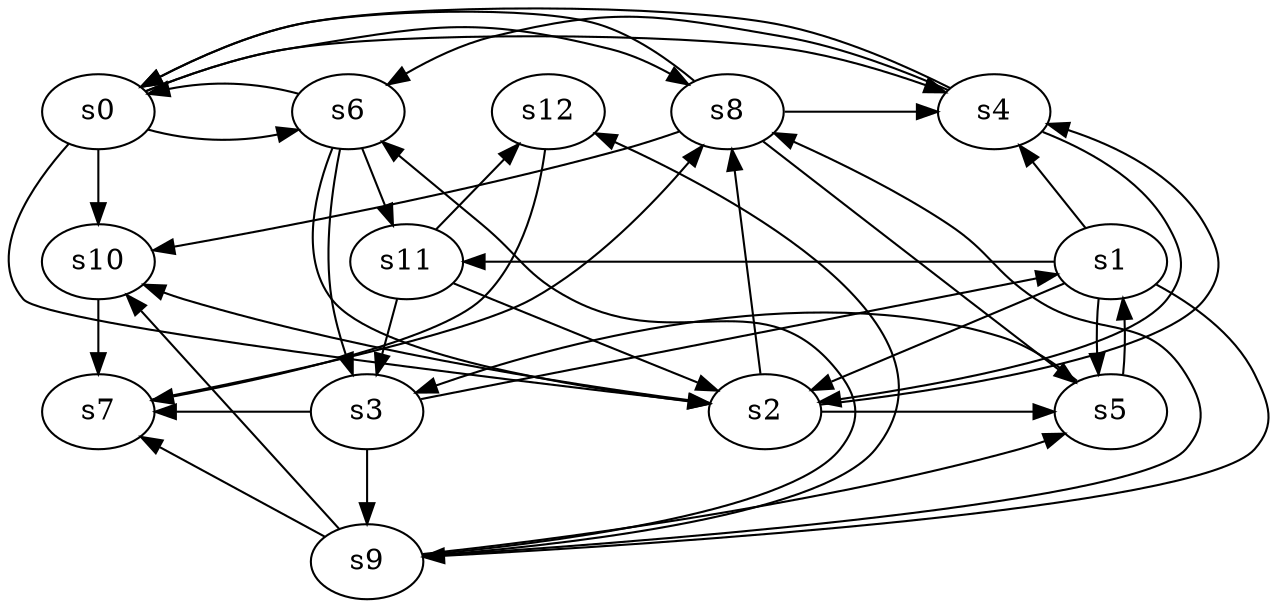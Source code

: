 digraph game_0965_complex_13 {
    s0 [name="s0", player=1, target=1];
    s1 [name="s1", player=0];
    s2 [name="s2", player=1, target=1];
    s3 [name="s3", player=1, target=1];
    s4 [name="s4", player=0];
    s5 [name="s5", player=1, target=1];
    s6 [name="s6", player=0, target=1];
    s7 [name="s7", player=0, target=1];
    s8 [name="s8", player=0];
    s9 [name="s9", player=0];
    s10 [name="s10", player=1];
    s11 [name="s11", player=1, target=1];
    s12 [name="s12", player=0];

    s0 -> s2 [constraint="time % 4 == 0"];
    s0 -> s4 [constraint="!(time % 4 == 2)"];
    s0 -> s6 [constraint="time == 6 || time == 8 || time == 9 || time == 11"];
    s0 -> s8 [constraint="time % 3 == 0 && time % 3 == 2"];
    s0 -> s10;
    s1 -> s2;
    s1 -> s4 [constraint="time % 2 == 0 || time % 5 == 3"];
    s1 -> s5;
    s1 -> s9 [constraint="time == 7"];
    s1 -> s11 [constraint="time % 3 == 1 || time % 3 == 0"];
    s2 -> s4 [constraint="!(time % 6 == 4)"];
    s2 -> s5 [constraint="time % 2 == 1 && time % 3 == 1"];
    s2 -> s8 [constraint="time % 4 == 1 && time % 5 == 0"];
    s2 -> s10 [constraint="time == 0 || time == 6 || time == 18 || time == 22"];
    s3 -> s1 [constraint="time % 2 == 0"];
    s3 -> s7 [constraint="time % 3 == 2"];
    s3 -> s9;
    s4 -> s0 [constraint="time % 2 == 0"];
    s4 -> s2 [constraint="time % 3 == 0 && time % 5 == 4"];
    s4 -> s6 [constraint="time % 2 == 1 || time % 3 == 0"];
    s5 -> s1 [constraint="time % 2 == 0 && time % 4 == 3"];
    s5 -> s3 [constraint="time % 2 == 0"];
    s6 -> s0 [constraint="time % 2 == 0 || time % 2 == 0"];
    s6 -> s2 [constraint="!(time % 2 == 1)"];
    s6 -> s3;
    s6 -> s11;
    s7 -> s8 [constraint="time % 5 == 3"];
    s8 -> s0 [constraint="time == 0"];
    s8 -> s4 [constraint="time == 6 || time == 14 || time == 15"];
    s8 -> s5 [constraint="time % 7 == 2"];
    s8 -> s10 [constraint="time % 3 == 1 && time % 5 == 2"];
    s9 -> s5 [constraint="time % 3 == 1 && time % 4 == 0"];
    s9 -> s6 [constraint="time % 4 == 1 || time % 5 == 2"];
    s9 -> s7 [constraint="time % 2 == 1 || time % 3 == 2"];
    s9 -> s8 [constraint="time % 2 == 1"];
    s9 -> s10 [constraint="time == 6 || time == 8 || time == 14"];
    s9 -> s12 [constraint="time % 2 == 1 && time % 3 == 2"];
    s10 -> s7;
    s11 -> s2;
    s11 -> s3;
    s11 -> s12 [constraint="time % 3 == 1"];
    s12 -> s7 [constraint="time % 6 == 5"];
}
